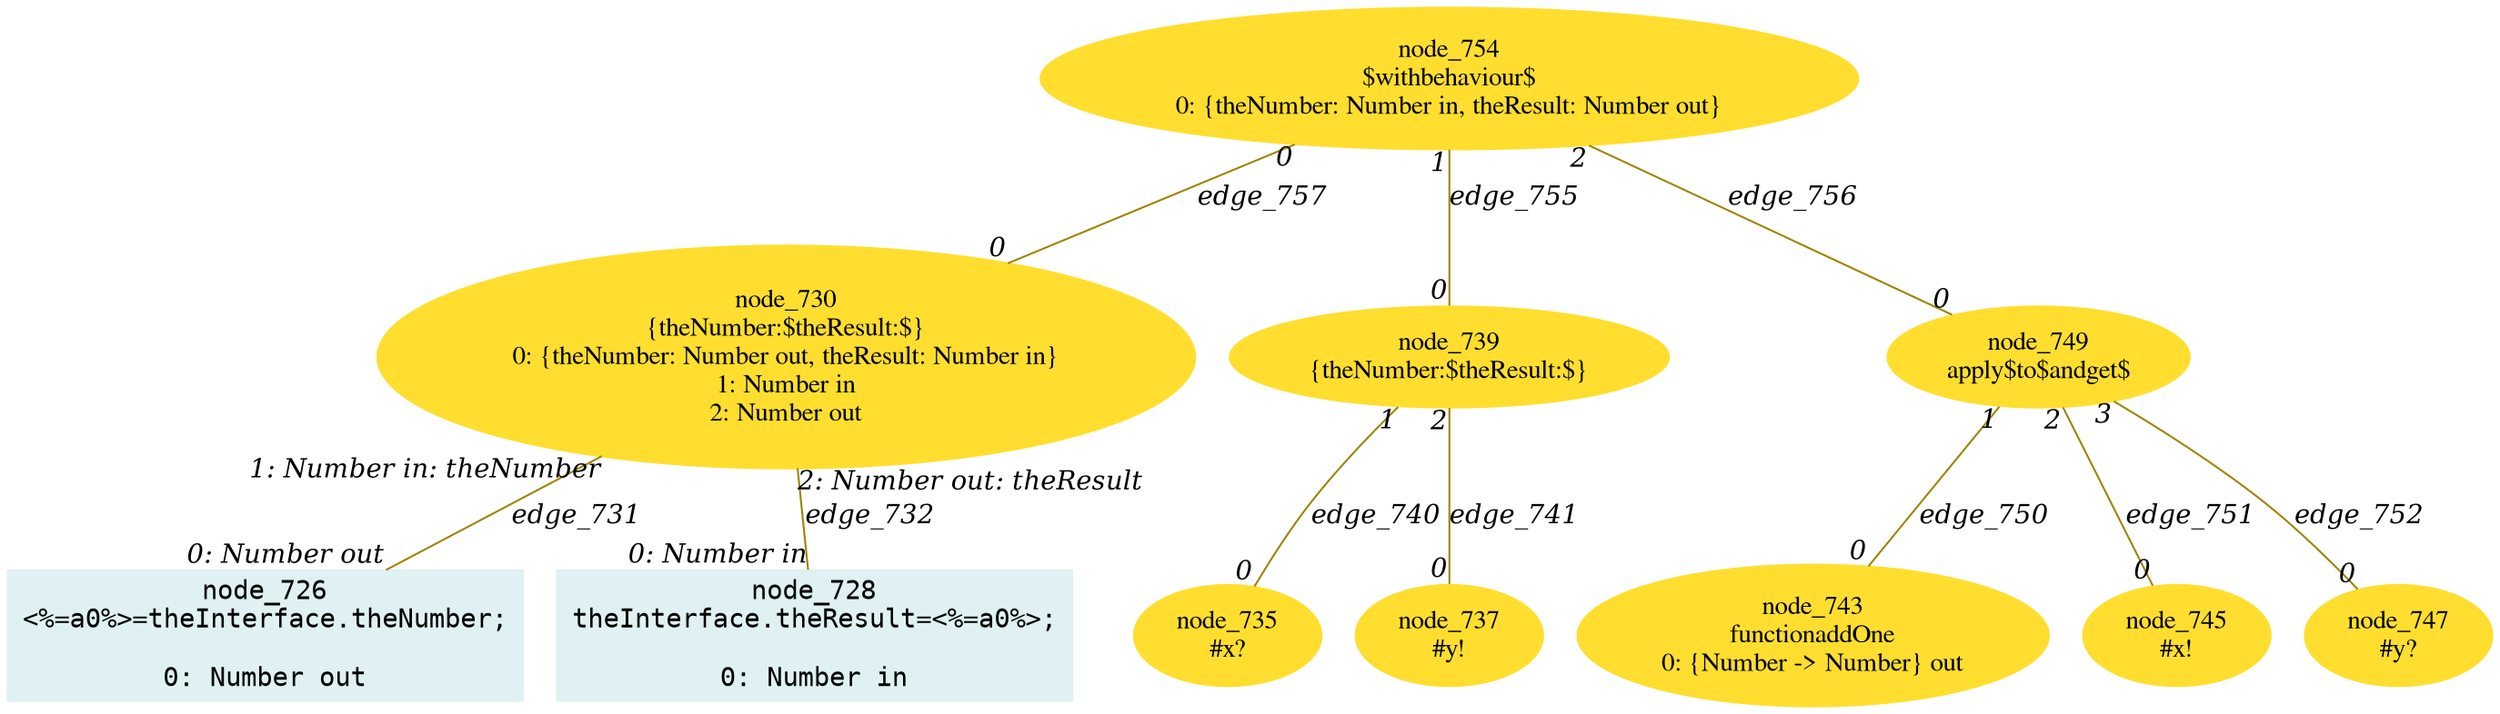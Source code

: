 digraph g{node_726 [shape="box", style="filled", color="#dff1f2", fontname="Courier", label="node_726
<%=a0%>=theInterface.theNumber;

0: Number out" ]
node_728 [shape="box", style="filled", color="#dff1f2", fontname="Courier", label="node_728
theInterface.theResult=<%=a0%>;

0: Number in" ]
node_730 [shape="ellipse", style="filled", color="#ffde2f", fontname="Times", label="node_730
{theNumber:$theResult:$}
0: {theNumber: Number out, theResult: Number in}
1: Number in
2: Number out" ]
node_735 [shape="ellipse", style="filled", color="#ffde2f", fontname="Times", label="node_735
#x?
" ]
node_737 [shape="ellipse", style="filled", color="#ffde2f", fontname="Times", label="node_737
#y!
" ]
node_739 [shape="ellipse", style="filled", color="#ffde2f", fontname="Times", label="node_739
{theNumber:$theResult:$}
" ]
node_743 [shape="ellipse", style="filled", color="#ffde2f", fontname="Times", label="node_743
functionaddOne
0: {Number -> Number} out" ]
node_745 [shape="ellipse", style="filled", color="#ffde2f", fontname="Times", label="node_745
#x!
" ]
node_747 [shape="ellipse", style="filled", color="#ffde2f", fontname="Times", label="node_747
#y?
" ]
node_749 [shape="ellipse", style="filled", color="#ffde2f", fontname="Times", label="node_749
apply$to$andget$
" ]
node_754 [shape="ellipse", style="filled", color="#ffde2f", fontname="Times", label="node_754
$withbehaviour$
0: {theNumber: Number in, theResult: Number out}" ]
node_730 -> node_726 [dir=none, arrowHead=none, fontname="Times-Italic", arrowsize=1, color="#9d8400", label="edge_731",  headlabel="0: Number out", taillabel="1: Number in: theNumber" ]
node_730 -> node_728 [dir=none, arrowHead=none, fontname="Times-Italic", arrowsize=1, color="#9d8400", label="edge_732",  headlabel="0: Number in", taillabel="2: Number out: theResult" ]
node_739 -> node_735 [dir=none, arrowHead=none, fontname="Times-Italic", arrowsize=1, color="#9d8400", label="edge_740",  headlabel="0", taillabel="1" ]
node_739 -> node_737 [dir=none, arrowHead=none, fontname="Times-Italic", arrowsize=1, color="#9d8400", label="edge_741",  headlabel="0", taillabel="2" ]
node_749 -> node_743 [dir=none, arrowHead=none, fontname="Times-Italic", arrowsize=1, color="#9d8400", label="edge_750",  headlabel="0", taillabel="1" ]
node_749 -> node_745 [dir=none, arrowHead=none, fontname="Times-Italic", arrowsize=1, color="#9d8400", label="edge_751",  headlabel="0", taillabel="2" ]
node_749 -> node_747 [dir=none, arrowHead=none, fontname="Times-Italic", arrowsize=1, color="#9d8400", label="edge_752",  headlabel="0", taillabel="3" ]
node_754 -> node_739 [dir=none, arrowHead=none, fontname="Times-Italic", arrowsize=1, color="#9d8400", label="edge_755",  headlabel="0", taillabel="1" ]
node_754 -> node_749 [dir=none, arrowHead=none, fontname="Times-Italic", arrowsize=1, color="#9d8400", label="edge_756",  headlabel="0", taillabel="2" ]
node_754 -> node_730 [dir=none, arrowHead=none, fontname="Times-Italic", arrowsize=1, color="#9d8400", label="edge_757",  headlabel="0", taillabel="0" ]
}